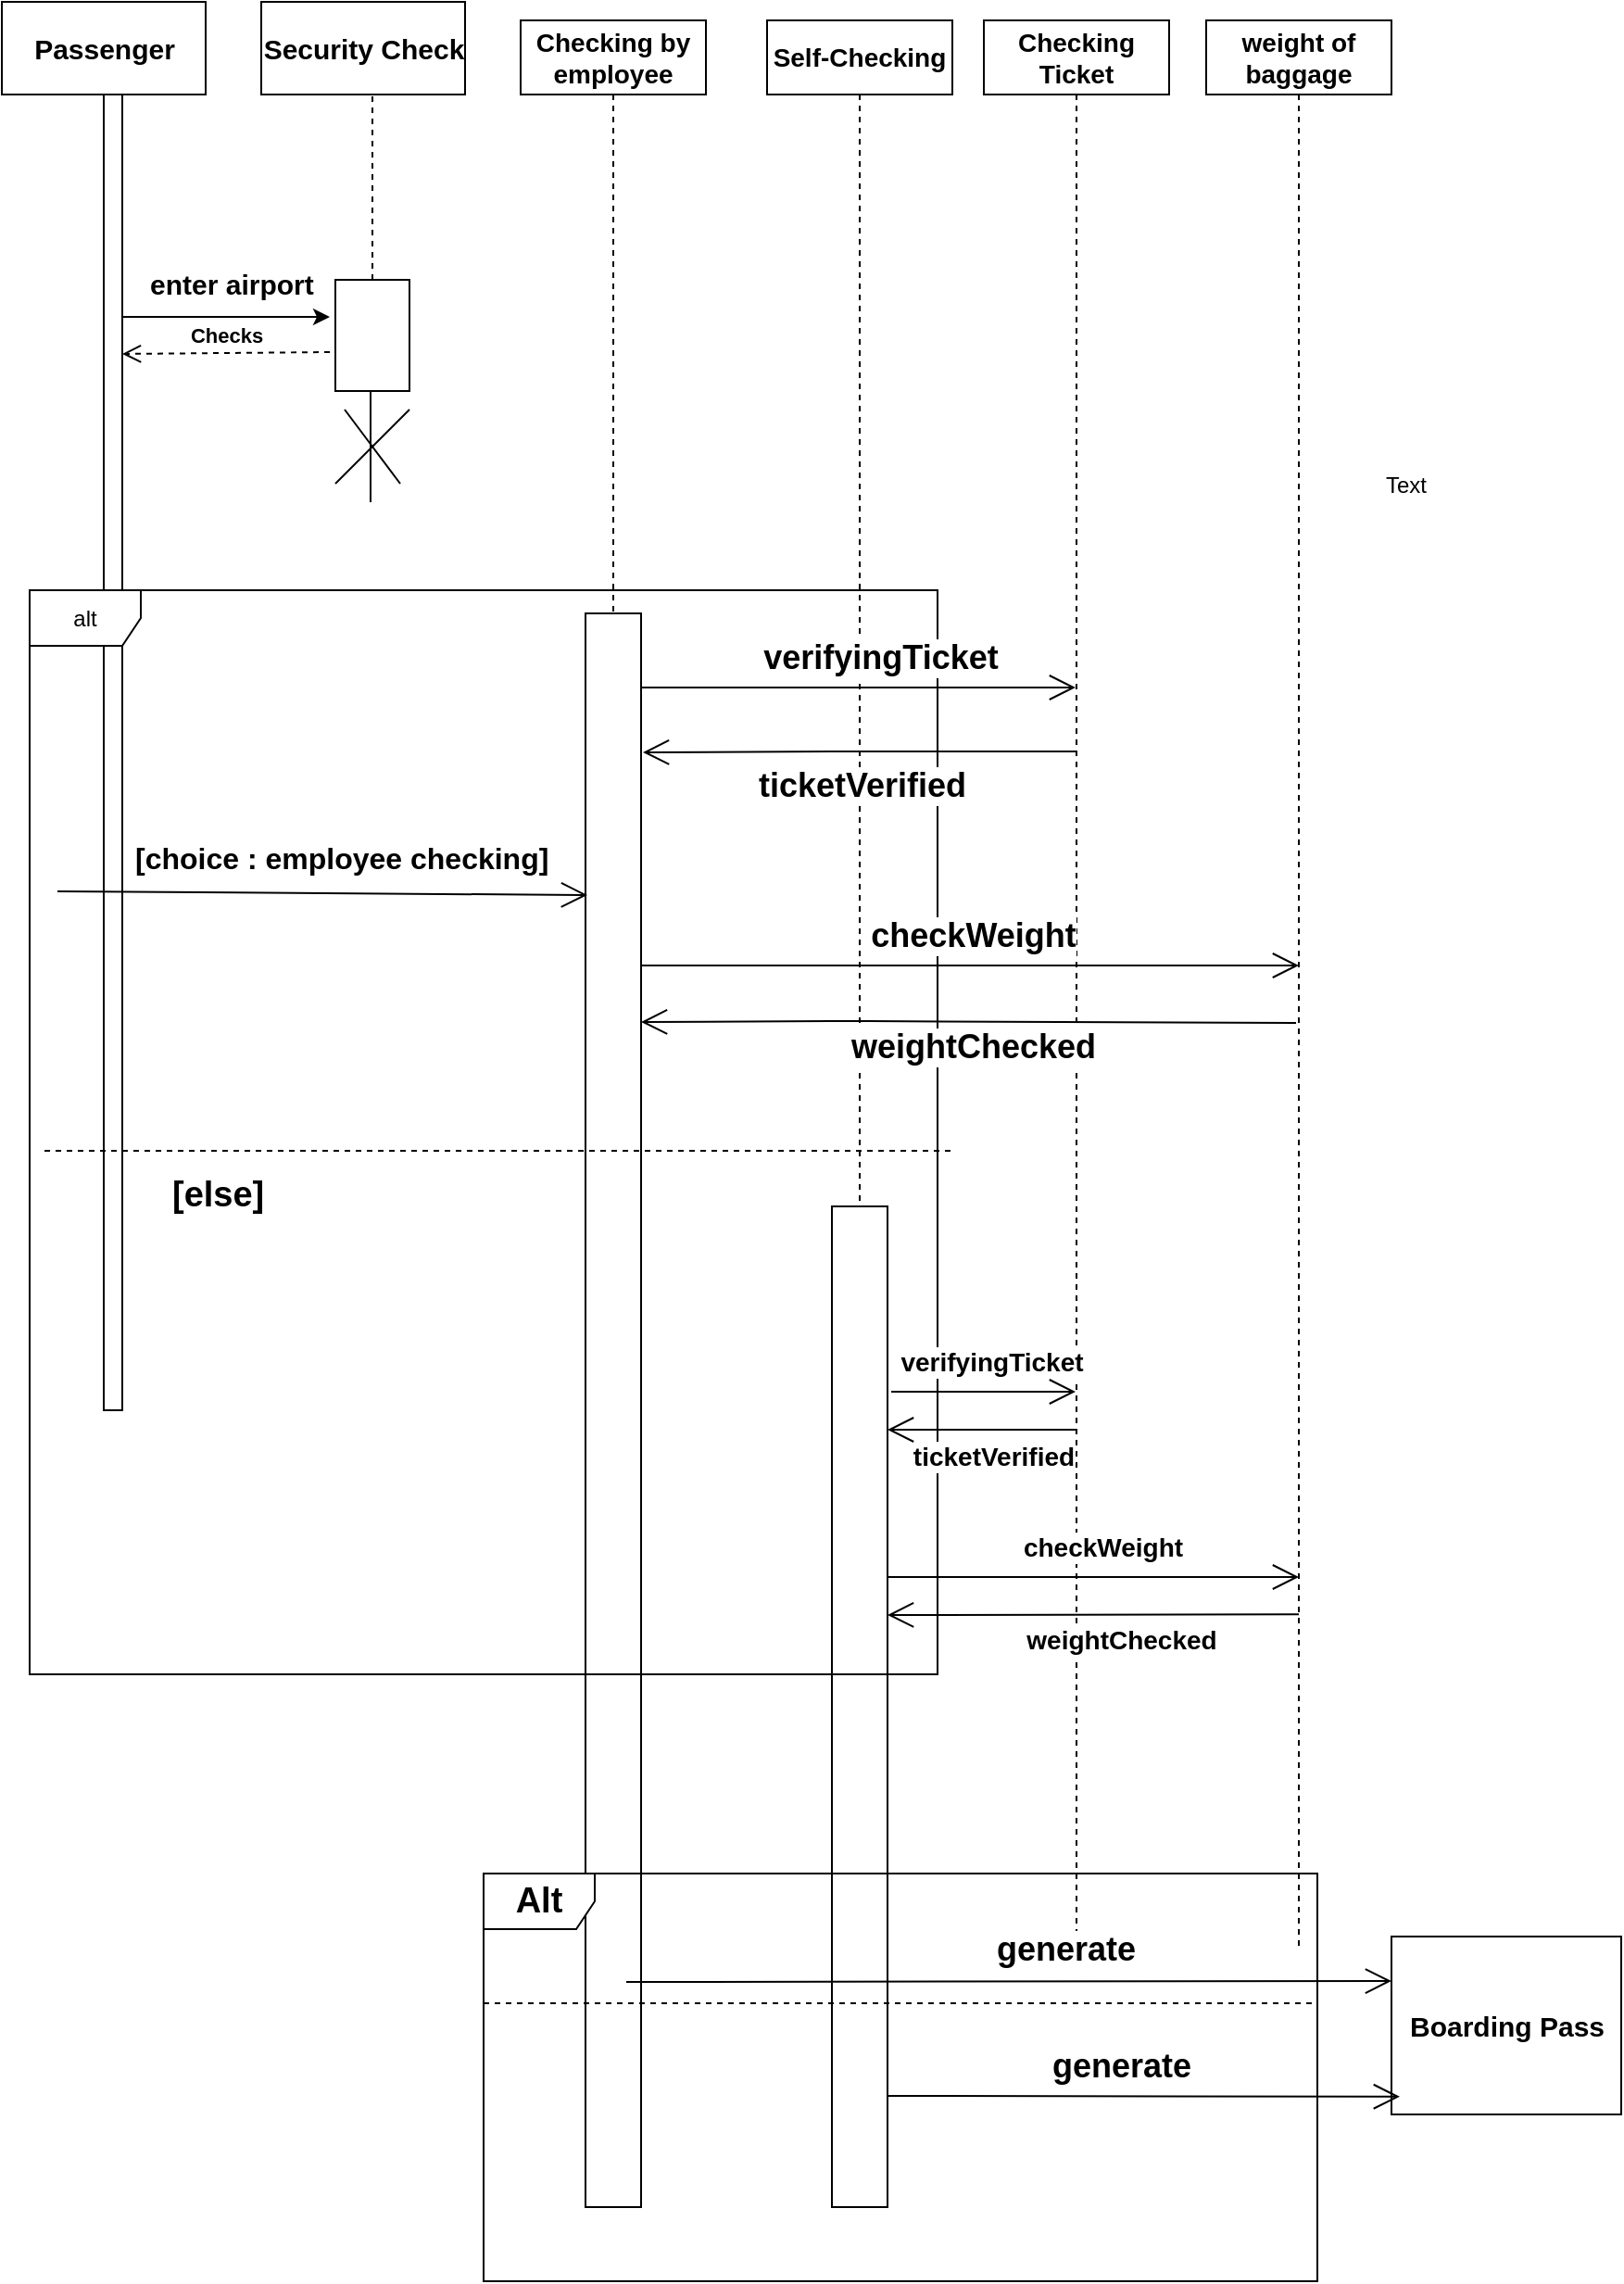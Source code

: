 <mxfile version="12.1.0" type="github" pages="1"><diagram id="Zi_U50tndPVLZMvtTn22" name="Page-1"><mxGraphModel dx="1408" dy="699" grid="1" gridSize="10" guides="1" tooltips="1" connect="1" arrows="1" fold="1" page="1" pageScale="1" pageWidth="980" pageHeight="1390" math="0" shadow="0"><root><mxCell id="0"/><mxCell id="1" parent="0"/><mxCell id="-I5SpadPNTsPmyZYzUzq-1" value="&lt;b&gt;&lt;font style=&quot;font-size: 15px&quot;&gt;Security Check&lt;/font&gt;&lt;/b&gt;" style="html=1;" parent="1" vertex="1"><mxGeometry x="166" y="56" width="110" height="50" as="geometry"/></mxCell><mxCell id="-I5SpadPNTsPmyZYzUzq-2" value="&lt;b&gt;&lt;font style=&quot;font-size: 15px&quot;&gt;Boarding Pass&lt;/font&gt;&lt;/b&gt;" style="html=1;" parent="1" vertex="1"><mxGeometry x="776" y="1100" width="124" height="96" as="geometry"/></mxCell><mxCell id="-I5SpadPNTsPmyZYzUzq-3" value="" style="html=1;points=[];perimeter=orthogonalPerimeter;" parent="1" vertex="1"><mxGeometry x="81" y="106" width="10" height="710" as="geometry"/></mxCell><mxCell id="-I5SpadPNTsPmyZYzUzq-5" value="" style="endArrow=none;dashed=1;html=1;" parent="1" edge="1"><mxGeometry width="50" height="50" relative="1" as="geometry"><mxPoint x="226.0" y="206.0" as="sourcePoint"/><mxPoint x="226.0" y="106" as="targetPoint"/></mxGeometry></mxCell><mxCell id="-I5SpadPNTsPmyZYzUzq-6" value="&lt;b&gt;&lt;font style=&quot;font-size: 15px&quot;&gt;Passenger&lt;/font&gt;&lt;/b&gt;" style="html=1;" parent="1" vertex="1"><mxGeometry x="26" y="56" width="110" height="50" as="geometry"/></mxCell><mxCell id="-I5SpadPNTsPmyZYzUzq-7" value="" style="rounded=0;whiteSpace=wrap;html=1;" parent="1" vertex="1"><mxGeometry x="206" y="206" width="40" height="60" as="geometry"/></mxCell><mxCell id="-I5SpadPNTsPmyZYzUzq-8" value="" style="endArrow=classic;html=1;" parent="1" edge="1"><mxGeometry width="50" height="50" relative="1" as="geometry"><mxPoint x="91.0" y="226.0" as="sourcePoint"/><mxPoint x="203.0" y="226.0" as="targetPoint"/></mxGeometry></mxCell><mxCell id="-I5SpadPNTsPmyZYzUzq-9" value="&lt;b&gt;&lt;font style=&quot;font-size: 14px&quot;&gt;Checking by employee&lt;/font&gt;&lt;/b&gt;" style="shape=umlLifeline;perimeter=lifelinePerimeter;whiteSpace=wrap;html=1;container=1;collapsible=0;recursiveResize=0;outlineConnect=0;" parent="1" vertex="1"><mxGeometry x="306" y="66" width="100" height="320" as="geometry"/></mxCell><mxCell id="-I5SpadPNTsPmyZYzUzq-10" value="&lt;b&gt;&lt;font style=&quot;font-size: 14px&quot;&gt;Self-Checking&lt;/font&gt;&lt;/b&gt;" style="shape=umlLifeline;perimeter=lifelinePerimeter;whiteSpace=wrap;html=1;container=1;collapsible=0;recursiveResize=0;outlineConnect=0;" parent="1" vertex="1"><mxGeometry x="439" y="66" width="100" height="680" as="geometry"/></mxCell><mxCell id="-I5SpadPNTsPmyZYzUzq-40" value="Text" style="text;html=1;resizable=0;points=[];autosize=1;align=left;verticalAlign=top;spacingTop=-4;" parent="-I5SpadPNTsPmyZYzUzq-10" vertex="1"><mxGeometry x="25" y="340" width="40" height="20" as="geometry"/></mxCell><mxCell id="-I5SpadPNTsPmyZYzUzq-11" value="&lt;b&gt;Checks&lt;/b&gt;" style="html=1;verticalAlign=bottom;endArrow=open;dashed=1;endSize=8;exitX=-0.075;exitY=0.65;exitDx=0;exitDy=0;exitPerimeter=0;" parent="1" source="-I5SpadPNTsPmyZYzUzq-7" edge="1"><mxGeometry relative="1" as="geometry"><mxPoint x="171" y="246" as="sourcePoint"/><mxPoint x="91.0" y="246.0" as="targetPoint"/></mxGeometry></mxCell><mxCell id="-I5SpadPNTsPmyZYzUzq-12" value="&lt;font style=&quot;font-size: 15px&quot;&gt;enter &lt;font style=&quot;font-size: 15px&quot;&gt;airport&lt;/font&gt;&lt;/font&gt;" style="text;html=1;resizable=0;points=[];autosize=1;align=left;verticalAlign=top;spacingTop=-4;fontStyle=1;fontSize=17;" parent="1" vertex="1"><mxGeometry x="103.5" y="196" width="100" height="20" as="geometry"/></mxCell><mxCell id="-I5SpadPNTsPmyZYzUzq-13" value="" style="rounded=0;whiteSpace=wrap;html=1;direction=south;" parent="1" vertex="1"><mxGeometry x="341" y="386" width="30" height="860" as="geometry"/></mxCell><mxCell id="-I5SpadPNTsPmyZYzUzq-14" value="" style="rounded=0;whiteSpace=wrap;html=1;direction=south;" parent="1" vertex="1"><mxGeometry x="474" y="706" width="30" height="540" as="geometry"/></mxCell><mxCell id="-I5SpadPNTsPmyZYzUzq-15" value="" style="endArrow=none;html=1;" parent="1" edge="1"><mxGeometry width="50" height="50" relative="1" as="geometry"><mxPoint x="206.0" y="316.0" as="sourcePoint"/><mxPoint x="246.0" y="276.0" as="targetPoint"/></mxGeometry></mxCell><mxCell id="-I5SpadPNTsPmyZYzUzq-16" value="" style="endArrow=none;html=1;" parent="1" edge="1"><mxGeometry width="50" height="50" relative="1" as="geometry"><mxPoint x="241.0" y="316.0" as="sourcePoint"/><mxPoint x="211.0" y="276.0" as="targetPoint"/></mxGeometry></mxCell><mxCell id="-I5SpadPNTsPmyZYzUzq-17" value="&lt;b&gt;&lt;font style=&quot;font-size: 14px&quot;&gt;Checking Ticket&lt;/font&gt;&lt;/b&gt;" style="shape=umlLifeline;perimeter=lifelinePerimeter;whiteSpace=wrap;html=1;container=1;collapsible=0;recursiveResize=0;outlineConnect=0;size=40;" parent="1" vertex="1"><mxGeometry x="556" y="66" width="100" height="1040" as="geometry"/></mxCell><mxCell id="-I5SpadPNTsPmyZYzUzq-18" value="&lt;b&gt;&lt;font style=&quot;font-size: 14px&quot;&gt;weight of baggage&lt;/font&gt;&lt;/b&gt;" style="shape=umlLifeline;perimeter=lifelinePerimeter;whiteSpace=wrap;html=1;container=1;collapsible=0;recursiveResize=0;outlineConnect=0;size=40;" parent="1" vertex="1"><mxGeometry x="676" y="66" width="100" height="1040" as="geometry"/></mxCell><mxCell id="-I5SpadPNTsPmyZYzUzq-19" value="" style="endArrow=none;dashed=1;html=1;" parent="1" edge="1"><mxGeometry width="50" height="50" relative="1" as="geometry"><mxPoint x="49" y="676.0" as="sourcePoint"/><mxPoint x="539" y="676.0" as="targetPoint"/></mxGeometry></mxCell><mxCell id="-I5SpadPNTsPmyZYzUzq-20" value="[else]" style="text;html=1;resizable=0;points=[];autosize=1;align=left;verticalAlign=top;spacingTop=-4;fontStyle=1;fontSize=19;" parent="1" vertex="1"><mxGeometry x="116" y="686" width="40" height="20" as="geometry"/></mxCell><mxCell id="-I5SpadPNTsPmyZYzUzq-21" value="" style="endArrow=open;endFill=1;endSize=12;html=1;" parent="1" edge="1"><mxGeometry width="160" relative="1" as="geometry"><mxPoint x="56.0" y="536.0" as="sourcePoint"/><mxPoint x="342" y="538" as="targetPoint"/></mxGeometry></mxCell><mxCell id="-I5SpadPNTsPmyZYzUzq-22" value="&lt;div&gt;alt&lt;/div&gt;" style="shape=umlFrame;whiteSpace=wrap;html=1;" parent="1" vertex="1"><mxGeometry x="41" y="373.5" width="490" height="585" as="geometry"/></mxCell><mxCell id="-I5SpadPNTsPmyZYzUzq-23" value="[choice : employee checking]" style="text;html=1;resizable=0;points=[];autosize=1;align=left;verticalAlign=top;spacingTop=-4;fontSize=16;fontStyle=1" parent="1" vertex="1"><mxGeometry x="96" y="506" width="170" height="20" as="geometry"/></mxCell><mxCell id="-I5SpadPNTsPmyZYzUzq-25" value="&lt;font style=&quot;font-size: 18px&quot;&gt;&lt;b&gt;ticketVerified&lt;/b&gt;&lt;/font&gt;" style="endArrow=open;endFill=1;endSize=12;html=1;" parent="1" source="-I5SpadPNTsPmyZYzUzq-17" edge="1"><mxGeometry x="0.041" y="20" width="160" relative="1" as="geometry"><mxPoint x="594" y="460.5" as="sourcePoint"/><mxPoint x="372" y="461.0" as="targetPoint"/><Array as="points"><mxPoint x="484" y="460.5"/></Array><mxPoint x="6" y="-1" as="offset"/></mxGeometry></mxCell><mxCell id="-I5SpadPNTsPmyZYzUzq-26" value="&lt;font style=&quot;font-size: 18px&quot;&gt;&lt;b&gt;checkWeight&lt;/b&gt;&lt;/font&gt;" style="endArrow=open;endFill=1;endSize=12;html=1;" parent="1" edge="1"><mxGeometry x="0.042" y="17" width="160" relative="1" as="geometry"><mxPoint x="371.0" y="576.0" as="sourcePoint"/><mxPoint x="726" y="576.0" as="targetPoint"/><Array as="points"><mxPoint x="556" y="576"/></Array><mxPoint x="-6" y="1" as="offset"/></mxGeometry></mxCell><mxCell id="-I5SpadPNTsPmyZYzUzq-27" value="&lt;font style=&quot;font-size: 18px&quot;&gt;&lt;b&gt;weightChecked&lt;/b&gt;&lt;/font&gt;" style="endArrow=open;endFill=1;endSize=12;html=1;" parent="1" edge="1"><mxGeometry x="0.366" y="68" width="160" relative="1" as="geometry"><mxPoint x="724.5" y="607" as="sourcePoint"/><mxPoint x="371.0" y="606.5" as="targetPoint"/><Array as="points"><mxPoint x="483" y="606"/></Array><mxPoint x="67" y="-54" as="offset"/></mxGeometry></mxCell><mxCell id="-I5SpadPNTsPmyZYzUzq-28" value="&lt;font style=&quot;font-size: 14px&quot;&gt;&lt;b&gt;ticketVerified&lt;/b&gt;&lt;/font&gt;" style="endArrow=open;endFill=1;endSize=12;html=1;" parent="1" source="-I5SpadPNTsPmyZYzUzq-17" edge="1"><mxGeometry x="-0.103" y="14" width="160" relative="1" as="geometry"><mxPoint x="716" y="826" as="sourcePoint"/><mxPoint x="504" y="826.5" as="targetPoint"/><Array as="points"/><mxPoint x="1" as="offset"/></mxGeometry></mxCell><mxCell id="-I5SpadPNTsPmyZYzUzq-29" value="&lt;font style=&quot;font-size: 14px&quot;&gt;&lt;b&gt;weightChecked&lt;/b&gt;&lt;/font&gt;" style="endArrow=open;endFill=1;endSize=12;html=1;exitX=0.5;exitY=0.827;exitDx=0;exitDy=0;exitPerimeter=0;" parent="1" source="-I5SpadPNTsPmyZYzUzq-18" edge="1"><mxGeometry x="-0.135" y="14" width="160" relative="1" as="geometry"><mxPoint x="606" y="926" as="sourcePoint"/><mxPoint x="504" y="926.5" as="targetPoint"/><Array as="points"/><mxPoint as="offset"/></mxGeometry></mxCell><mxCell id="-I5SpadPNTsPmyZYzUzq-30" value="&lt;font style=&quot;font-size: 14px&quot;&gt;&lt;b&gt;verifyingTicket&lt;/b&gt;&lt;/font&gt;" style="endArrow=open;endFill=1;endSize=12;html=1;" parent="1" edge="1"><mxGeometry x="0.085" y="16" width="160" relative="1" as="geometry"><mxPoint x="506.0" y="806" as="sourcePoint"/><mxPoint x="605.5" y="806" as="targetPoint"/><mxPoint as="offset"/></mxGeometry></mxCell><mxCell id="-I5SpadPNTsPmyZYzUzq-31" value="&lt;font style=&quot;font-size: 14px&quot;&gt;&lt;b&gt;checkWeight&lt;/b&gt;&lt;/font&gt;" style="endArrow=open;endFill=1;endSize=12;html=1;" parent="1" edge="1"><mxGeometry x="0.045" y="16" width="160" relative="1" as="geometry"><mxPoint x="504" y="906" as="sourcePoint"/><mxPoint x="726" y="906" as="targetPoint"/><mxPoint as="offset"/></mxGeometry></mxCell><mxCell id="-I5SpadPNTsPmyZYzUzq-32" value="" style="endArrow=none;html=1;" parent="1" edge="1"><mxGeometry width="50" height="50" relative="1" as="geometry"><mxPoint x="225" y="326.0" as="sourcePoint"/><mxPoint x="225" y="266.0" as="targetPoint"/><Array as="points"><mxPoint x="225" y="296"/></Array></mxGeometry></mxCell><mxCell id="-I5SpadPNTsPmyZYzUzq-33" value="&lt;b&gt;&lt;font style=&quot;font-size: 19px&quot;&gt;Alt&lt;/font&gt;&lt;/b&gt;" style="shape=umlFrame;whiteSpace=wrap;html=1;fontSize=17;" parent="1" vertex="1"><mxGeometry x="286" y="1066" width="450" height="220" as="geometry"/></mxCell><mxCell id="-I5SpadPNTsPmyZYzUzq-34" value="" style="endArrow=none;dashed=1;html=1;" parent="1" edge="1"><mxGeometry width="50" height="50" relative="1" as="geometry"><mxPoint x="286.0" y="1136" as="sourcePoint"/><mxPoint x="736" y="1136" as="targetPoint"/></mxGeometry></mxCell><mxCell id="-I5SpadPNTsPmyZYzUzq-35" value="&lt;font style=&quot;font-size: 18px&quot;&gt;&lt;b&gt;generate&lt;/b&gt;&lt;/font&gt;" style="endArrow=open;endFill=1;endSize=12;html=1;entryX=0;entryY=0.25;entryDx=0;entryDy=0;" parent="1" target="-I5SpadPNTsPmyZYzUzq-2" edge="1"><mxGeometry x="0.147" y="17" width="160" relative="1" as="geometry"><mxPoint x="363.0" y="1124.5" as="sourcePoint"/><mxPoint x="736" y="1125" as="targetPoint"/><mxPoint as="offset"/></mxGeometry></mxCell><mxCell id="-I5SpadPNTsPmyZYzUzq-36" value="&lt;font style=&quot;font-size: 18px&quot;&gt;&lt;b&gt;generate&lt;/b&gt;&lt;/font&gt;" style="endArrow=open;endFill=1;endSize=12;html=1;entryX=0.036;entryY=0.9;entryDx=0;entryDy=0;entryPerimeter=0;" parent="1" target="-I5SpadPNTsPmyZYzUzq-2" edge="1"><mxGeometry x="-0.087" y="16" width="160" relative="1" as="geometry"><mxPoint x="504" y="1186" as="sourcePoint"/><mxPoint x="746" y="1187" as="targetPoint"/><mxPoint as="offset"/></mxGeometry></mxCell><mxCell id="-I5SpadPNTsPmyZYzUzq-24" value="&lt;font style=&quot;font-size: 18px&quot;&gt;&lt;b&gt;verifyingTicket&lt;/b&gt;&lt;/font&gt;" style="endArrow=open;endFill=1;endSize=12;html=1;" parent="1" target="-I5SpadPNTsPmyZYzUzq-17" edge="1"><mxGeometry x="0.1" y="16" width="160" relative="1" as="geometry"><mxPoint x="371.0" y="426.0" as="sourcePoint"/><mxPoint x="531" y="426" as="targetPoint"/><mxPoint as="offset"/></mxGeometry></mxCell><mxCell id="VgWgs_slpk2pGWMuqxfI-1" value="Text" style="text;html=1;resizable=0;points=[];autosize=1;align=left;verticalAlign=top;spacingTop=-4;" vertex="1" parent="1"><mxGeometry x="771" y="307" width="40" height="20" as="geometry"/></mxCell></root></mxGraphModel></diagram></mxfile>